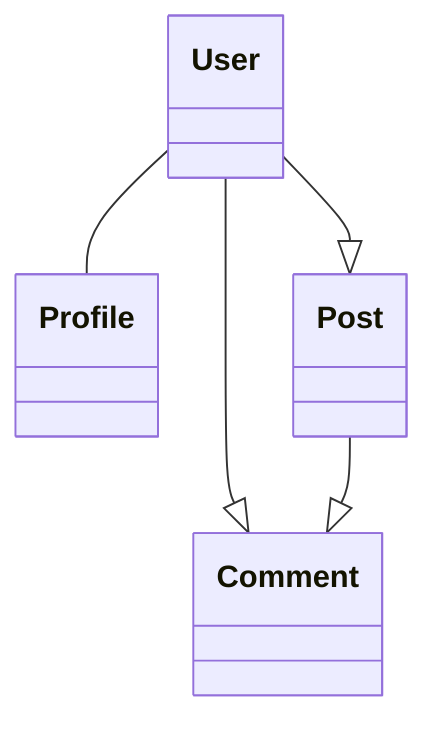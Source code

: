 classDiagram
      User -- Profile
      User --|> Post
      User --|> Comment
      Post --|> Comment
      class Profile{
         
      }
      class Post{
        
      }
      class Comment{
        
      }